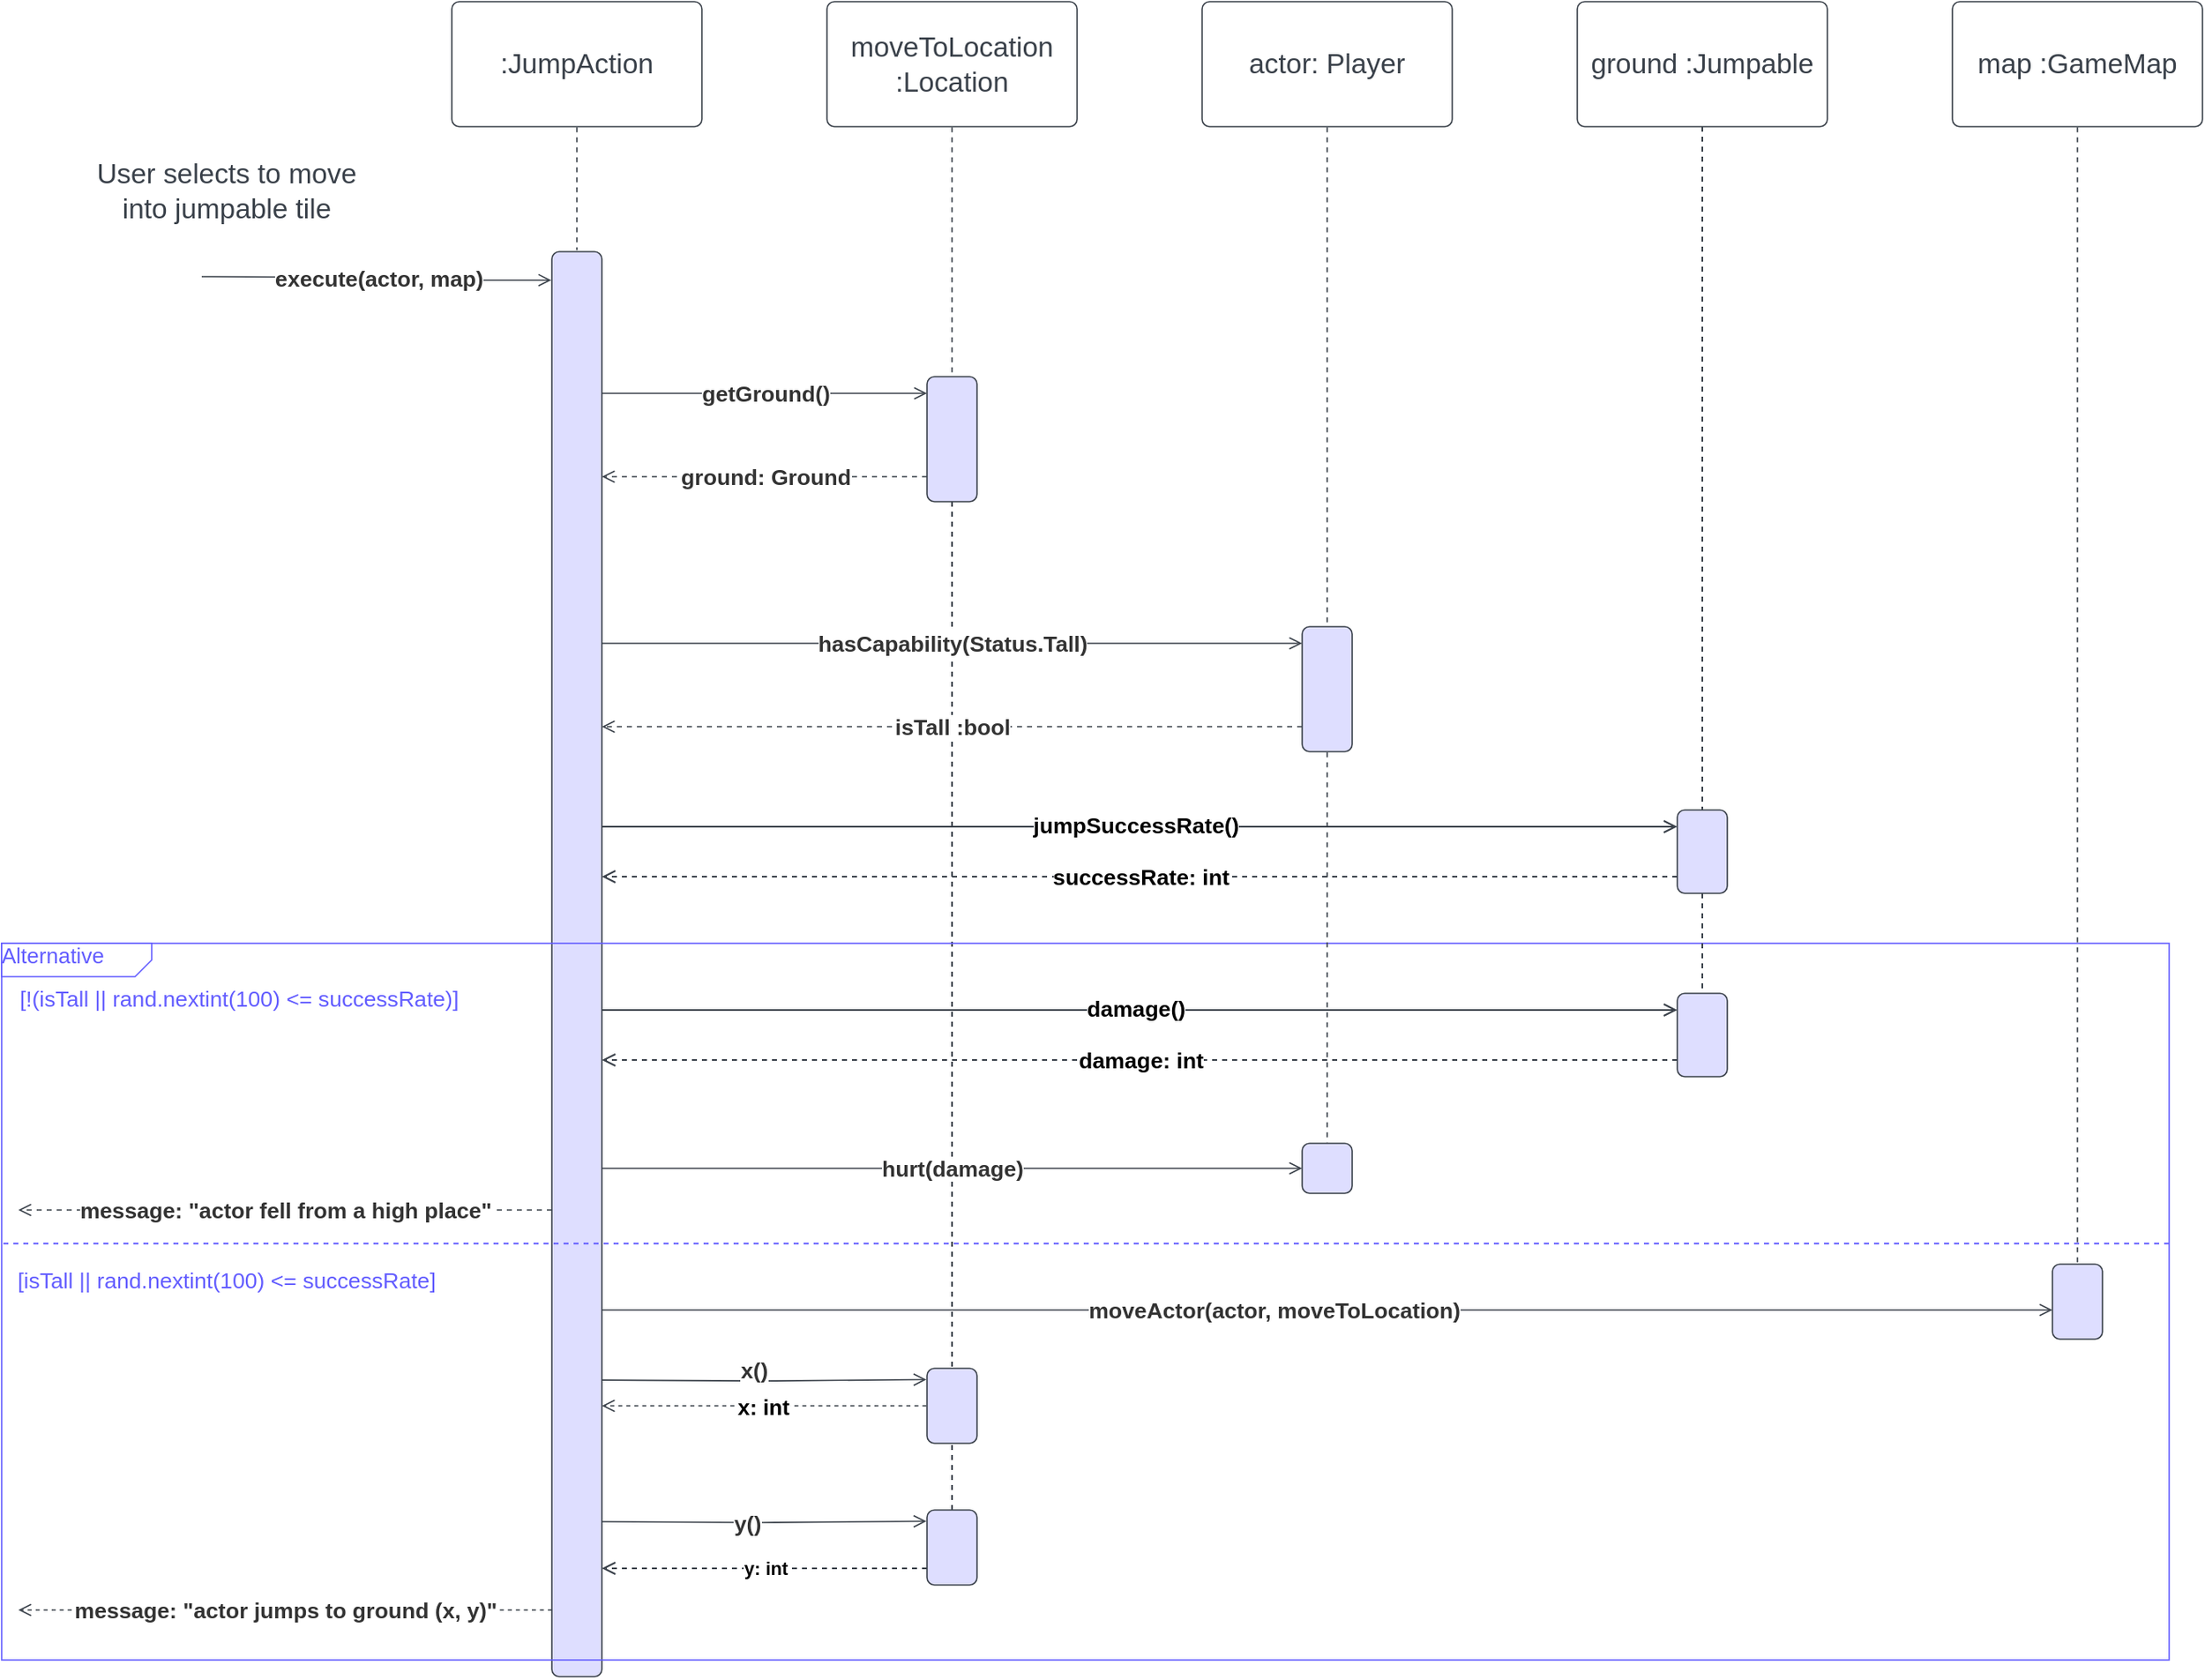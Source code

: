 <mxfile version="17.2.4" type="device" pages="2"><diagram id="eCuwdQZWgBB47jm1Pal0" name="JumpAction.execute()"><mxGraphModel dx="868" dy="545" grid="0" gridSize="10" guides="0" tooltips="1" connect="1" arrows="1" fold="1" page="1" pageScale="1" pageWidth="850" pageHeight="1100" math="0" shadow="0"><root><mxCell id="0"/><mxCell id="1" parent="0"/><UserObject label=":JumpAction" lucidchartObjectId="Svw7qQpjw48V" id="OYLOkh2zyU5c3hfSyLxo-1"><mxCell style="html=1;overflow=block;blockSpacing=1;whiteSpace=wrap;fontSize=16.7;fontColor=#3a414a;spacing=3.8;strokeColor=#3a414a;strokeOpacity=100;rounded=1;absoluteArcSize=1;arcSize=9;strokeWidth=0.8;" parent="1" vertex="1"><mxGeometry x="300" y="75" width="150" height="75" as="geometry"/></mxCell></UserObject><mxCell id="OYLOkh2zyU5c3hfSyLxo-59" style="edgeStyle=orthogonalEdgeStyle;rounded=0;orthogonalLoop=1;jettySize=auto;html=1;endArrow=open;endFill=0;strokeColor=#3A414A;" parent="1" source="OYLOkh2zyU5c3hfSyLxo-2" target="OYLOkh2zyU5c3hfSyLxo-58" edge="1"><mxGeometry relative="1" as="geometry"><mxPoint x="410" y="598" as="sourcePoint"/><mxPoint x="950" y="590" as="targetPoint"/><Array as="points"><mxPoint x="870" y="570"/><mxPoint x="870" y="570"/></Array></mxGeometry></mxCell><mxCell id="OYLOkh2zyU5c3hfSyLxo-60" value="jumpSuccessRate()" style="edgeLabel;html=1;align=center;verticalAlign=middle;resizable=0;points=[];fontSize=13.3;fontStyle=1" parent="OYLOkh2zyU5c3hfSyLxo-59" vertex="1" connectable="0"><mxGeometry x="-0.076" y="1" relative="1" as="geometry"><mxPoint x="22" as="offset"/></mxGeometry></mxCell><UserObject label="" lucidchartObjectId="tww7Gz8WqW2r" id="OYLOkh2zyU5c3hfSyLxo-2"><mxCell style="html=1;overflow=block;blockSpacing=1;whiteSpace=wrap;fontSize=13;spacing=3.8;strokeColor=#3a414a;strokeOpacity=100;fillOpacity=100;rounded=1;absoluteArcSize=1;arcSize=9;fillColor=#dedeff;strokeWidth=0.8;" parent="1" vertex="1"><mxGeometry x="360" y="225" width="30" height="855" as="geometry"/></mxCell></UserObject><UserObject label="" lucidchartObjectId="qxw7w_tj84XR" id="OYLOkh2zyU5c3hfSyLxo-3"><mxCell style="html=1;jettySize=18;whiteSpace=wrap;fontSize=13;strokeColor=#3a414a;strokeOpacity=100;dashed=1;fixDash=1;strokeWidth=0.8;rounded=1;arcSize=12;edgeStyle=orthogonalEdgeStyle;startArrow=none;endArrow=none;exitX=0.5;exitY=1.005;exitPerimeter=0;entryX=0.5;entryY=-0.001;entryPerimeter=0;" parent="1" source="OYLOkh2zyU5c3hfSyLxo-1" target="OYLOkh2zyU5c3hfSyLxo-2" edge="1"><mxGeometry width="100" height="100" relative="1" as="geometry"><Array as="points"/></mxGeometry></mxCell></UserObject><UserObject label="" lucidchartObjectId="MEw707E41Mtd" id="OYLOkh2zyU5c3hfSyLxo-4"><mxCell style="html=1;jettySize=18;whiteSpace=wrap;fontSize=13;strokeColor=#3a414a;strokeOpacity=100;strokeWidth=0.8;rounded=1;arcSize=12;edgeStyle=orthogonalEdgeStyle;startArrow=none;endArrow=open;entryX=-0.012;entryY=0.02;entryPerimeter=0;" parent="1" target="OYLOkh2zyU5c3hfSyLxo-2" edge="1"><mxGeometry width="100" height="100" relative="1" as="geometry"><Array as="points"/><mxPoint x="150" y="240" as="sourcePoint"/></mxGeometry></mxCell></UserObject><mxCell id="OYLOkh2zyU5c3hfSyLxo-5" value="execute(actor, map)" style="text;html=1;resizable=0;labelBackgroundColor=default;align=center;verticalAlign=middle;fontStyle=1;fontColor=#333333;fontSize=13.3;" parent="OYLOkh2zyU5c3hfSyLxo-4" vertex="1"><mxGeometry relative="1" as="geometry"><mxPoint as="offset"/></mxGeometry></mxCell><UserObject label="actor: Player" lucidchartObjectId="sAx7ZAOeQBNO" id="OYLOkh2zyU5c3hfSyLxo-6"><mxCell style="html=1;overflow=block;blockSpacing=1;whiteSpace=wrap;fontSize=16.7;fontColor=#3a414a;spacing=3.8;strokeColor=#3a414a;strokeOpacity=100;rounded=1;absoluteArcSize=1;arcSize=9;strokeWidth=0.8;" parent="1" vertex="1"><mxGeometry x="750" y="75" width="150" height="75" as="geometry"/></mxCell></UserObject><UserObject label="User selects to move into jumpable tile" lucidchartObjectId="kMA7innCjvuW" id="OYLOkh2zyU5c3hfSyLxo-7"><mxCell style="html=1;overflow=block;blockSpacing=1;whiteSpace=wrap;fontSize=16.7;fontColor=#3a414a;spacing=3.8;strokeOpacity=0;fillOpacity=0;rounded=1;absoluteArcSize=1;arcSize=9;fillColor=#ffffff;strokeWidth=0.8;" parent="1" vertex="1"><mxGeometry x="75" y="165" width="180" height="48" as="geometry"/></mxCell></UserObject><UserObject label="" lucidchartObjectId="3kB7PfBuOtq0" id="OYLOkh2zyU5c3hfSyLxo-8"><mxCell style="html=1;jettySize=18;whiteSpace=wrap;fontSize=13;strokeColor=#3a414a;strokeOpacity=100;strokeWidth=0.8;rounded=1;arcSize=12;edgeStyle=orthogonalEdgeStyle;startArrow=none;endArrow=open;" parent="1" target="OYLOkh2zyU5c3hfSyLxo-33" edge="1"><mxGeometry width="100" height="100" relative="1" as="geometry"><Array as="points"><mxPoint x="880" y="860"/><mxPoint x="880" y="860"/></Array><mxPoint x="390" y="860" as="sourcePoint"/></mxGeometry></mxCell></UserObject><mxCell id="OYLOkh2zyU5c3hfSyLxo-9" value="moveActor(actor, moveToLocation)" style="text;html=1;resizable=0;labelBackgroundColor=default;align=center;verticalAlign=middle;fontStyle=1;fontColor=#333333;fontSize=13.3;" parent="OYLOkh2zyU5c3hfSyLxo-8" vertex="1"><mxGeometry x="-0.074" relative="1" as="geometry"><mxPoint as="offset"/></mxGeometry></mxCell><UserObject label="map :GameMap" lucidchartObjectId="7kB7Q4fB985i" id="OYLOkh2zyU5c3hfSyLxo-10"><mxCell style="html=1;overflow=block;blockSpacing=1;whiteSpace=wrap;fontSize=16.7;fontColor=#3a414a;spacing=3.8;strokeColor=#3a414a;strokeOpacity=100;rounded=1;absoluteArcSize=1;arcSize=9;strokeWidth=0.8;" parent="1" vertex="1"><mxGeometry x="1200" y="75" width="150" height="75" as="geometry"/></mxCell></UserObject><UserObject label="moveToLocation :Location" lucidchartObjectId="2SJ7aVNgOCHd" id="OYLOkh2zyU5c3hfSyLxo-11"><mxCell style="html=1;overflow=block;blockSpacing=1;whiteSpace=wrap;fontSize=16.7;fontColor=#3a414a;spacing=3.8;strokeColor=#3a414a;strokeOpacity=100;rounded=1;absoluteArcSize=1;arcSize=9;strokeWidth=0.8;" parent="1" vertex="1"><mxGeometry x="525" y="75" width="150" height="75" as="geometry"/></mxCell></UserObject><mxCell id="OYLOkh2zyU5c3hfSyLxo-49" style="edgeStyle=orthogonalEdgeStyle;rounded=0;orthogonalLoop=1;jettySize=auto;html=1;dashed=1;endArrow=none;endFill=0;strokeColor=#3A414A;" parent="1" source="OYLOkh2zyU5c3hfSyLxo-12" target="OYLOkh2zyU5c3hfSyLxo-37" edge="1"><mxGeometry relative="1" as="geometry"/></mxCell><UserObject label="" lucidchartObjectId="N-J7uTlM8Tz7" id="OYLOkh2zyU5c3hfSyLxo-12"><mxCell style="html=1;overflow=block;blockSpacing=1;whiteSpace=wrap;fontSize=13;spacing=3.8;strokeColor=#3a414a;strokeOpacity=100;fillOpacity=100;rounded=1;absoluteArcSize=1;arcSize=9;fillColor=#dedeff;strokeWidth=0.8;" parent="1" vertex="1"><mxGeometry x="585" y="300" width="30" height="75" as="geometry"/></mxCell></UserObject><UserObject label="" lucidchartObjectId="9-J7VK6HbHyg" id="OYLOkh2zyU5c3hfSyLxo-13"><mxCell style="html=1;jettySize=18;whiteSpace=wrap;fontSize=13;strokeColor=#3a414a;strokeOpacity=100;strokeWidth=0.8;rounded=1;arcSize=12;edgeStyle=orthogonalEdgeStyle;startArrow=none;endArrow=open;" parent="1" source="OYLOkh2zyU5c3hfSyLxo-2" target="OYLOkh2zyU5c3hfSyLxo-12" edge="1"><mxGeometry width="100" height="100" relative="1" as="geometry"><Array as="points"><mxPoint x="490" y="310"/><mxPoint x="490" y="310"/></Array><mxPoint x="375" y="320" as="sourcePoint"/></mxGeometry></mxCell></UserObject><mxCell id="OYLOkh2zyU5c3hfSyLxo-14" value="getGround()" style="text;html=1;resizable=0;labelBackgroundColor=default;align=center;verticalAlign=middle;fontStyle=1;fontColor=#333333;fontSize=13.3;" parent="OYLOkh2zyU5c3hfSyLxo-13" vertex="1"><mxGeometry relative="1" as="geometry"><mxPoint as="offset"/></mxGeometry></mxCell><UserObject label="" lucidchartObjectId="Q.J75j_5nky4" id="OYLOkh2zyU5c3hfSyLxo-15"><mxCell style="html=1;jettySize=18;whiteSpace=wrap;fontSize=13;strokeColor=#3a414a;strokeOpacity=100;dashed=1;fixDash=1;strokeWidth=0.8;rounded=1;arcSize=12;edgeStyle=orthogonalEdgeStyle;startArrow=none;endArrow=open;" parent="1" source="OYLOkh2zyU5c3hfSyLxo-12" target="OYLOkh2zyU5c3hfSyLxo-2" edge="1"><mxGeometry width="100" height="100" relative="1" as="geometry"><Array as="points"><mxPoint x="430" y="360"/><mxPoint x="430" y="360"/></Array></mxGeometry></mxCell></UserObject><mxCell id="OYLOkh2zyU5c3hfSyLxo-16" value="ground: Ground" style="text;html=1;resizable=0;labelBackgroundColor=default;align=center;verticalAlign=middle;fontStyle=1;fontColor=#333333;fontSize=13.3;" parent="OYLOkh2zyU5c3hfSyLxo-15" vertex="1"><mxGeometry relative="1" as="geometry"><mxPoint as="offset"/></mxGeometry></mxCell><UserObject label="" lucidchartObjectId="v~J7exNMI2mN" id="OYLOkh2zyU5c3hfSyLxo-17"><mxCell style="html=1;jettySize=18;whiteSpace=wrap;fontSize=13;strokeColor=#3a414a;strokeOpacity=100;dashed=1;fixDash=1;strokeWidth=0.8;rounded=1;arcSize=12;edgeStyle=orthogonalEdgeStyle;startArrow=none;endArrow=none;exitX=0.5;exitY=1.005;exitPerimeter=0;entryX=0.5;entryY=-0.005;entryPerimeter=0;" parent="1" source="OYLOkh2zyU5c3hfSyLxo-11" target="OYLOkh2zyU5c3hfSyLxo-12" edge="1"><mxGeometry width="100" height="100" relative="1" as="geometry"><Array as="points"/></mxGeometry></mxCell></UserObject><mxCell id="OYLOkh2zyU5c3hfSyLxo-57" style="edgeStyle=orthogonalEdgeStyle;rounded=0;orthogonalLoop=1;jettySize=auto;html=1;dashed=1;endArrow=none;endFill=0;strokeColor=#3A414A;" parent="1" source="OYLOkh2zyU5c3hfSyLxo-18" target="OYLOkh2zyU5c3hfSyLxo-58" edge="1"><mxGeometry relative="1" as="geometry"><mxPoint x="1050" y="520" as="targetPoint"/></mxGeometry></mxCell><UserObject label="ground :Jumpable" lucidchartObjectId="8aK781-DjpZf" id="OYLOkh2zyU5c3hfSyLxo-18"><mxCell style="html=1;overflow=block;blockSpacing=1;whiteSpace=wrap;fontSize=16.7;fontColor=#3a414a;spacing=3.8;strokeColor=#3a414a;strokeOpacity=100;rounded=1;absoluteArcSize=1;arcSize=9;strokeWidth=0.8;" parent="1" vertex="1"><mxGeometry x="975" y="75" width="150" height="75" as="geometry"/></mxCell></UserObject><UserObject label="" lucidchartObjectId="mbK76THo4c5L" id="OYLOkh2zyU5c3hfSyLxo-19"><mxCell style="html=1;overflow=block;blockSpacing=1;whiteSpace=wrap;fontSize=13;spacing=3.8;strokeColor=#3a414a;strokeOpacity=100;fillOpacity=100;rounded=1;absoluteArcSize=1;arcSize=9;fillColor=#dedeff;strokeWidth=0.8;" parent="1" vertex="1"><mxGeometry x="810" y="450" width="30" height="75" as="geometry"/></mxCell></UserObject><UserObject label="" lucidchartObjectId="2gK7JzHrzOsB" id="OYLOkh2zyU5c3hfSyLxo-20"><mxCell style="html=1;jettySize=18;whiteSpace=wrap;fontSize=13;strokeColor=#3a414a;strokeOpacity=100;strokeWidth=0.8;rounded=1;arcSize=12;edgeStyle=orthogonalEdgeStyle;startArrow=none;endArrow=open;" parent="1" source="OYLOkh2zyU5c3hfSyLxo-2" target="OYLOkh2zyU5c3hfSyLxo-19" edge="1"><mxGeometry width="100" height="100" relative="1" as="geometry"><Array as="points"><mxPoint x="490" y="460"/><mxPoint x="490" y="460"/></Array></mxGeometry></mxCell></UserObject><mxCell id="OYLOkh2zyU5c3hfSyLxo-21" value="hasCapability(Status.Tall)" style="text;html=1;resizable=0;labelBackgroundColor=default;align=center;verticalAlign=middle;fontStyle=1;fontColor=#333333;fontSize=13.3;" parent="OYLOkh2zyU5c3hfSyLxo-20" vertex="1"><mxGeometry relative="1" as="geometry"><mxPoint as="offset"/></mxGeometry></mxCell><mxCell id="OYLOkh2zyU5c3hfSyLxo-22" value="&lt;font color=&quot;#635dff&quot;&gt;Alternative&lt;/font&gt;" style="html=1;blockSpacing=1;whiteSpace=wrap;shape=mxgraph.sysml.package2;xSize=90;overflow=fill;fontSize=13;spacing=0;strokeColor=#635dff;strokeOpacity=100;rounded=1;absoluteArcSize=1;arcSize=9;strokeWidth=0.8;container=1;pointerEvents=0;collapsible=0;recursiveResize=0;align=left;" parent="1" vertex="1"><mxGeometry x="30" y="640" width="1300" height="430" as="geometry"/></mxCell><UserObject label="[!(isTall || rand.nextint(100) &amp;lt;= successRate)]" lucidchartObjectId="kMK7q1nBMfJf" id="OYLOkh2zyU5c3hfSyLxo-23"><mxCell style="html=1;overflow=block;blockSpacing=1;whiteSpace=wrap;fontSize=13.3;fontColor=#635DFF;spacing=3.8;strokeOpacity=0;fillOpacity=0;rounded=1;absoluteArcSize=1;arcSize=9;fillColor=#ffffff;strokeWidth=0.8;" parent="OYLOkh2zyU5c3hfSyLxo-22" vertex="1"><mxGeometry y="21" width="285" height="24" as="geometry"/></mxCell></UserObject><UserObject label="" lucidchartObjectId="kMK7yO0s.JOC" id="OYLOkh2zyU5c3hfSyLxo-24"><mxCell style="html=1;jettySize=18;whiteSpace=wrap;fontSize=13;strokeColor=#3a414a;strokeOpacity=100;dashed=1;fixDash=1;strokeWidth=0.8;rounded=1;arcSize=12;edgeStyle=orthogonalEdgeStyle;startArrow=none;endArrow=open;" parent="OYLOkh2zyU5c3hfSyLxo-22" source="OYLOkh2zyU5c3hfSyLxo-2" edge="1"><mxGeometry width="100" height="100" relative="1" as="geometry"><Array as="points"><mxPoint x="10" y="160"/></Array><mxPoint x="330" y="110" as="sourcePoint"/><mxPoint x="10" y="160" as="targetPoint"/></mxGeometry></mxCell></UserObject><mxCell id="OYLOkh2zyU5c3hfSyLxo-25" value="message: &quot;actor fell from a high place&quot;" style="text;html=1;resizable=0;labelBackgroundColor=default;align=center;verticalAlign=middle;fontStyle=1;fontColor=#333333;fontSize=13.3;" parent="OYLOkh2zyU5c3hfSyLxo-24" vertex="1"><mxGeometry relative="1" as="geometry"><mxPoint as="offset"/></mxGeometry></mxCell><UserObject label="[isTall || rand.nextint(100) &amp;lt;= successRate]" lucidchartObjectId="kMK7q1nBMfJf" id="OYLOkh2zyU5c3hfSyLxo-56"><mxCell style="html=1;overflow=block;blockSpacing=1;whiteSpace=wrap;fontSize=13.3;fontColor=#635DFF;spacing=3.8;strokeOpacity=0;fillOpacity=0;rounded=1;absoluteArcSize=1;arcSize=9;fillColor=#ffffff;strokeWidth=0.8;" parent="OYLOkh2zyU5c3hfSyLxo-22" vertex="1"><mxGeometry y="190" width="270" height="24" as="geometry"/></mxCell></UserObject><UserObject label="" lucidchartObjectId="t5K7MSoaKPUH" id="OYLOkh2zyU5c3hfSyLxo-29"><mxCell style="html=1;overflow=block;blockSpacing=1;whiteSpace=wrap;fontSize=13;spacing=3.8;strokeColor=#3a414a;strokeOpacity=100;fillOpacity=100;rounded=1;absoluteArcSize=1;arcSize=9;fillColor=#dedeff;strokeWidth=0.8;" parent="OYLOkh2zyU5c3hfSyLxo-22" vertex="1"><mxGeometry x="780" y="120" width="30" height="30" as="geometry"/></mxCell></UserObject><mxCell id="OYLOkh2zyU5c3hfSyLxo-65" style="edgeStyle=orthogonalEdgeStyle;rounded=0;orthogonalLoop=1;jettySize=auto;html=1;endArrow=open;endFill=0;strokeColor=#3A414A;" parent="OYLOkh2zyU5c3hfSyLxo-22" target="OYLOkh2zyU5c3hfSyLxo-68" edge="1"><mxGeometry relative="1" as="geometry"><mxPoint x="360" y="40" as="sourcePoint"/><mxPoint x="920" y="60" as="targetPoint"/><Array as="points"><mxPoint x="840" y="40"/><mxPoint x="840" y="40"/></Array></mxGeometry></mxCell><mxCell id="OYLOkh2zyU5c3hfSyLxo-66" value="damage()" style="edgeLabel;html=1;align=center;verticalAlign=middle;resizable=0;points=[];fontSize=13.3;fontStyle=1" parent="OYLOkh2zyU5c3hfSyLxo-65" vertex="1" connectable="0"><mxGeometry x="-0.076" y="1" relative="1" as="geometry"><mxPoint x="22" as="offset"/></mxGeometry></mxCell><mxCell id="OYLOkh2zyU5c3hfSyLxo-67" value="&lt;b&gt;&lt;font style=&quot;font-size: 13.33px&quot;&gt;damage: int&lt;/font&gt;&lt;/b&gt;" style="edgeStyle=orthogonalEdgeStyle;rounded=0;orthogonalLoop=1;jettySize=auto;html=1;fontSize=13.3;endArrow=open;endFill=0;strokeColor=#3A414A;dashed=1;" parent="OYLOkh2zyU5c3hfSyLxo-22" source="OYLOkh2zyU5c3hfSyLxo-68" edge="1"><mxGeometry relative="1" as="geometry"><mxPoint x="360" y="70" as="targetPoint"/><Array as="points"><mxPoint x="530" y="70"/><mxPoint x="530" y="70"/></Array></mxGeometry></mxCell><UserObject label="" lucidchartObjectId="mbK76THo4c5L" id="OYLOkh2zyU5c3hfSyLxo-68"><mxCell style="html=1;overflow=block;blockSpacing=1;whiteSpace=wrap;fontSize=13;spacing=3.8;strokeColor=#3a414a;strokeOpacity=100;fillOpacity=100;rounded=1;absoluteArcSize=1;arcSize=9;fillColor=#dedeff;strokeWidth=0.8;" parent="OYLOkh2zyU5c3hfSyLxo-22" vertex="1"><mxGeometry x="1005" y="30" width="30" height="50" as="geometry"/></mxCell></UserObject><UserObject label="" lucidchartObjectId="kYK7fHfaY4vX" id="OYLOkh2zyU5c3hfSyLxo-26"><mxCell style="html=1;jettySize=18;whiteSpace=wrap;fontSize=13;strokeColor=#3a414a;strokeOpacity=100;dashed=1;fixDash=1;strokeWidth=0.8;rounded=1;arcSize=12;edgeStyle=orthogonalEdgeStyle;startArrow=none;endArrow=open;" parent="1" source="OYLOkh2zyU5c3hfSyLxo-19" target="OYLOkh2zyU5c3hfSyLxo-2" edge="1"><mxGeometry width="100" height="100" relative="1" as="geometry"><Array as="points"><mxPoint x="500" y="510"/><mxPoint x="500" y="510"/></Array><mxPoint x="790" y="519" as="sourcePoint"/></mxGeometry></mxCell></UserObject><mxCell id="OYLOkh2zyU5c3hfSyLxo-27" value="isTall :bool" style="text;html=1;resizable=0;labelBackgroundColor=default;align=center;verticalAlign=middle;fontStyle=1;fontColor=#333333;fontSize=13.3;" parent="OYLOkh2zyU5c3hfSyLxo-26" vertex="1"><mxGeometry relative="1" as="geometry"><mxPoint as="offset"/></mxGeometry></mxCell><UserObject label="" lucidchartObjectId="N0K7Qci609-H" id="OYLOkh2zyU5c3hfSyLxo-28"><mxCell style="html=1;jettySize=18;whiteSpace=wrap;fontSize=13;strokeColor=#3a414a;strokeOpacity=100;dashed=1;fixDash=1;strokeWidth=0.8;rounded=1;arcSize=12;edgeStyle=orthogonalEdgeStyle;startArrow=none;endArrow=none;exitX=0.5;exitY=1.005;exitPerimeter=0;entryX=0.5;entryY=-0.005;entryPerimeter=0;" parent="1" source="OYLOkh2zyU5c3hfSyLxo-6" target="OYLOkh2zyU5c3hfSyLxo-19" edge="1"><mxGeometry width="100" height="100" relative="1" as="geometry"><Array as="points"/></mxGeometry></mxCell></UserObject><UserObject label="" lucidchartObjectId="F5K7cWxRts-W" id="OYLOkh2zyU5c3hfSyLxo-30"><mxCell style="html=1;jettySize=18;whiteSpace=wrap;fontSize=13;strokeColor=#3a414a;strokeOpacity=100;strokeWidth=0.8;rounded=1;arcSize=12;edgeStyle=orthogonalEdgeStyle;startArrow=none;endArrow=open;" parent="1" source="OYLOkh2zyU5c3hfSyLxo-2" target="OYLOkh2zyU5c3hfSyLxo-29" edge="1"><mxGeometry width="100" height="100" relative="1" as="geometry"><Array as="points"><mxPoint x="600" y="775"/><mxPoint x="600" y="775"/></Array><mxPoint x="390" y="715" as="sourcePoint"/></mxGeometry></mxCell></UserObject><mxCell id="OYLOkh2zyU5c3hfSyLxo-31" value="hurt(damage)" style="text;html=1;resizable=0;labelBackgroundColor=default;align=center;verticalAlign=middle;fontStyle=1;fontColor=#333333;fontSize=13.3;" parent="OYLOkh2zyU5c3hfSyLxo-30" vertex="1"><mxGeometry relative="1" as="geometry"><mxPoint as="offset"/></mxGeometry></mxCell><UserObject label="" lucidchartObjectId="PdL7UGYvEF-M" id="OYLOkh2zyU5c3hfSyLxo-32"><mxCell style="html=1;jettySize=18;whiteSpace=wrap;fontSize=13;strokeColor=#3a414a;strokeOpacity=100;dashed=1;fixDash=1;strokeWidth=0.8;rounded=1;arcSize=12;edgeStyle=orthogonalEdgeStyle;startArrow=none;endArrow=none;exitX=0.5;exitY=1.005;exitPerimeter=0;entryX=0.5;entryY=-0.012;entryPerimeter=0;" parent="1" source="OYLOkh2zyU5c3hfSyLxo-19" target="OYLOkh2zyU5c3hfSyLxo-29" edge="1"><mxGeometry width="100" height="100" relative="1" as="geometry"><Array as="points"/></mxGeometry></mxCell></UserObject><UserObject label="" lucidchartObjectId="5dL7VNfCxY7D" id="OYLOkh2zyU5c3hfSyLxo-33"><mxCell style="html=1;overflow=block;blockSpacing=1;whiteSpace=wrap;fontSize=13;spacing=3.8;strokeColor=#3a414a;strokeOpacity=100;fillOpacity=100;rounded=1;absoluteArcSize=1;arcSize=9;fillColor=#dedeff;strokeWidth=0.8;" parent="1" vertex="1"><mxGeometry x="1260" y="832.5" width="30" height="45" as="geometry"/></mxCell></UserObject><UserObject label="" lucidchartObjectId="~dL747Tiu413" id="OYLOkh2zyU5c3hfSyLxo-34"><mxCell style="html=1;jettySize=18;whiteSpace=wrap;fontSize=13;strokeColor=#3a414a;strokeOpacity=100;dashed=1;fixDash=1;strokeWidth=0.8;rounded=1;arcSize=12;edgeStyle=orthogonalEdgeStyle;startArrow=none;endArrow=none;exitX=0.5;exitY=1.005;exitPerimeter=0;entryX=0.5;entryY=-0.008;entryPerimeter=0;" parent="1" source="OYLOkh2zyU5c3hfSyLxo-10" target="OYLOkh2zyU5c3hfSyLxo-33" edge="1"><mxGeometry width="100" height="100" relative="1" as="geometry"><Array as="points"/></mxGeometry></mxCell></UserObject><UserObject label="" lucidchartObjectId="YlL74.AOj8z." id="OYLOkh2zyU5c3hfSyLxo-35"><mxCell style="html=1;jettySize=18;whiteSpace=wrap;fontSize=13;strokeColor=#3a414a;strokeOpacity=100;strokeWidth=0.8;rounded=1;arcSize=12;edgeStyle=orthogonalEdgeStyle;startArrow=none;endArrow=open;dashed=1;" parent="1" edge="1"><mxGeometry width="100" height="100" relative="1" as="geometry"><Array as="points"><mxPoint x="260" y="1040"/><mxPoint x="260" y="1040"/></Array><mxPoint x="40" y="1040" as="targetPoint"/><mxPoint x="360" y="1040" as="sourcePoint"/></mxGeometry></mxCell></UserObject><mxCell id="OYLOkh2zyU5c3hfSyLxo-36" value="message: &quot;actor jumps to ground (x, y)&quot;" style="text;html=1;resizable=0;labelBackgroundColor=default;align=center;verticalAlign=middle;fontStyle=1;fontColor=#333333;fontSize=13.3;" parent="OYLOkh2zyU5c3hfSyLxo-35" vertex="1"><mxGeometry x="0.334" relative="1" as="geometry"><mxPoint x="53" as="offset"/></mxGeometry></mxCell><UserObject label="" lucidchartObjectId="AoL7WaC5kC4R" id="OYLOkh2zyU5c3hfSyLxo-37"><mxCell style="html=1;overflow=block;blockSpacing=1;whiteSpace=wrap;fontSize=13;spacing=3.8;strokeColor=#3a414a;strokeOpacity=100;fillOpacity=100;rounded=1;absoluteArcSize=1;arcSize=9;fillColor=#dedeff;strokeWidth=0.8;" parent="1" vertex="1"><mxGeometry x="585" y="895" width="30" height="45" as="geometry"/></mxCell></UserObject><UserObject label="" lucidchartObjectId="QoL78~Avq-1Y" id="OYLOkh2zyU5c3hfSyLxo-38"><mxCell style="html=1;jettySize=18;whiteSpace=wrap;fontSize=13;strokeColor=#3A414A;strokeOpacity=100;strokeWidth=0.8;rounded=1;arcSize=12;edgeStyle=orthogonalEdgeStyle;startArrow=none;endArrow=open;endFill=0;exitX=1.013;exitY=0.928;exitPerimeter=0;entryX=-0.012;entryY=0.15;entryPerimeter=0;" parent="1" target="OYLOkh2zyU5c3hfSyLxo-37" edge="1"><mxGeometry width="100" height="100" relative="1" as="geometry"><Array as="points"/><mxPoint x="390.0" y="902.08" as="sourcePoint"/></mxGeometry></mxCell></UserObject><mxCell id="OYLOkh2zyU5c3hfSyLxo-39" value="x()" style="text;html=1;resizable=0;labelBackgroundColor=default;align=center;verticalAlign=middle;fontStyle=1;fontColor=#333333;fontSize=13.3;" parent="OYLOkh2zyU5c3hfSyLxo-38" vertex="1"><mxGeometry x="-0.114" relative="1" as="geometry"><mxPoint x="4" y="-7" as="offset"/></mxGeometry></mxCell><UserObject label="x: int" lucidchartObjectId="6oL7ldqmmjbZ" id="OYLOkh2zyU5c3hfSyLxo-40"><mxCell style="html=1;jettySize=18;whiteSpace=wrap;fontSize=13;strokeColor=#3a414a;strokeOpacity=100;strokeWidth=0.8;rounded=1;arcSize=12;edgeStyle=orthogonalEdgeStyle;startArrow=none;endArrow=open;endFill=0;exitX=-0.012;exitY=0.5;exitPerimeter=0;entryX=1.013;entryY=0.949;entryPerimeter=0;dashed=1;fontStyle=1" parent="1" source="OYLOkh2zyU5c3hfSyLxo-37" edge="1"><mxGeometry width="100" height="100" relative="1" as="geometry"><Array as="points"><mxPoint x="490" y="918"/><mxPoint x="490" y="918"/></Array><mxPoint x="390.0" y="917.515" as="targetPoint"/></mxGeometry></mxCell></UserObject><mxCell id="OYLOkh2zyU5c3hfSyLxo-46" value="y: int" style="edgeStyle=orthogonalEdgeStyle;rounded=0;orthogonalLoop=1;jettySize=auto;html=1;dashed=1;endArrow=open;endFill=0;strokeColor=#3A414A;fontStyle=1" parent="1" source="OYLOkh2zyU5c3hfSyLxo-41" edge="1"><mxGeometry relative="1" as="geometry"><mxPoint x="390" y="1015" as="targetPoint"/><Array as="points"><mxPoint x="490" y="1015"/><mxPoint x="490" y="1015"/></Array></mxGeometry></mxCell><mxCell id="OYLOkh2zyU5c3hfSyLxo-52" style="edgeStyle=orthogonalEdgeStyle;rounded=0;orthogonalLoop=1;jettySize=auto;html=1;dashed=1;endArrow=none;endFill=0;strokeColor=#3A414A;" parent="1" source="OYLOkh2zyU5c3hfSyLxo-41" target="OYLOkh2zyU5c3hfSyLxo-37" edge="1"><mxGeometry relative="1" as="geometry"/></mxCell><UserObject label="" lucidchartObjectId="_oL7Dq7EvGQc" id="OYLOkh2zyU5c3hfSyLxo-41"><mxCell style="html=1;overflow=block;blockSpacing=1;whiteSpace=wrap;fontSize=13;spacing=3.8;strokeColor=#3a414a;strokeOpacity=100;fillOpacity=100;rounded=1;absoluteArcSize=1;arcSize=9;fillColor=#dedeff;strokeWidth=0.8;" parent="1" vertex="1"><mxGeometry x="585" y="980" width="30" height="45" as="geometry"/></mxCell></UserObject><UserObject label="" lucidchartObjectId="_oL7CmogcWcI" id="OYLOkh2zyU5c3hfSyLxo-42"><mxCell style="html=1;jettySize=18;whiteSpace=wrap;fontSize=13;strokeColor=#3a414a;strokeOpacity=100;strokeWidth=0.8;rounded=1;arcSize=12;edgeStyle=orthogonalEdgeStyle;startArrow=none;endArrow=open;endFill=0;entryX=-0.012;entryY=0.15;entryPerimeter=0;" parent="1" target="OYLOkh2zyU5c3hfSyLxo-41" edge="1"><mxGeometry width="100" height="100" relative="1" as="geometry"><Array as="points"/><mxPoint x="390" y="987" as="sourcePoint"/></mxGeometry></mxCell></UserObject><mxCell id="OYLOkh2zyU5c3hfSyLxo-43" value="y()" style="text;html=1;resizable=0;labelBackgroundColor=default;align=center;verticalAlign=middle;fontStyle=1;fontColor=#333333;fontSize=13.3;" parent="OYLOkh2zyU5c3hfSyLxo-42" vertex="1"><mxGeometry x="-0.114" relative="1" as="geometry"/></mxCell><mxCell id="OYLOkh2zyU5c3hfSyLxo-55" value="" style="endArrow=none;dashed=1;html=1;rounded=0;entryX=0;entryY=0.419;entryDx=0;entryDy=0;entryPerimeter=0;exitX=1;exitY=0.419;exitDx=0;exitDy=0;exitPerimeter=0;strokeColor=#635DFF;" parent="1" source="OYLOkh2zyU5c3hfSyLxo-22" target="OYLOkh2zyU5c3hfSyLxo-22" edge="1"><mxGeometry width="50" height="50" relative="1" as="geometry"><mxPoint x="30" y="870" as="sourcePoint"/><mxPoint x="80" y="820" as="targetPoint"/></mxGeometry></mxCell><mxCell id="OYLOkh2zyU5c3hfSyLxo-63" value="&lt;b&gt;&lt;font style=&quot;font-size: 13.33px&quot;&gt;successRate: int&lt;/font&gt;&lt;/b&gt;" style="edgeStyle=orthogonalEdgeStyle;rounded=0;orthogonalLoop=1;jettySize=auto;html=1;fontSize=13.3;endArrow=open;endFill=0;strokeColor=#3A414A;dashed=1;" parent="1" source="OYLOkh2zyU5c3hfSyLxo-58" target="OYLOkh2zyU5c3hfSyLxo-2" edge="1"><mxGeometry relative="1" as="geometry"><Array as="points"><mxPoint x="560" y="600"/><mxPoint x="560" y="600"/></Array></mxGeometry></mxCell><mxCell id="OYLOkh2zyU5c3hfSyLxo-69" style="edgeStyle=orthogonalEdgeStyle;rounded=0;orthogonalLoop=1;jettySize=auto;html=1;dashed=1;fontSize=13.33;endArrow=none;endFill=0;strokeColor=#3A414A;" parent="1" source="OYLOkh2zyU5c3hfSyLxo-58" target="OYLOkh2zyU5c3hfSyLxo-68" edge="1"><mxGeometry relative="1" as="geometry"/></mxCell><UserObject label="" lucidchartObjectId="mbK76THo4c5L" id="OYLOkh2zyU5c3hfSyLxo-58"><mxCell style="html=1;overflow=block;blockSpacing=1;whiteSpace=wrap;fontSize=13;spacing=3.8;strokeColor=#3a414a;strokeOpacity=100;fillOpacity=100;rounded=1;absoluteArcSize=1;arcSize=9;fillColor=#dedeff;strokeWidth=0.8;" parent="1" vertex="1"><mxGeometry x="1035" y="560" width="30" height="50" as="geometry"/></mxCell></UserObject></root></mxGraphModel></diagram><diagram id="RL3FJOIWcASWGi3YD7R5" name="Mature.tick()"><mxGraphModel dx="1736" dy="1090" grid="0" gridSize="10" guides="1" tooltips="1" connect="1" arrows="1" fold="1" page="1" pageScale="1" pageWidth="850" pageHeight="1100" math="0" shadow="0"><root><mxCell id="0"/><mxCell id="1" parent="0"/><mxCell id="JHbBxRRb0H2sQzWYHCSj-56" value="" style="group" parent="1" vertex="1" connectable="0"><mxGeometry x="26" y="2405" width="1197.78" height="241" as="geometry"/></mxCell><mxCell id="JHbBxRRb0H2sQzWYHCSj-57" value="&lt;font color=&quot;#635dff&quot;&gt;opt&lt;/font&gt;" style="shape=umlFrame;whiteSpace=wrap;html=1;fontSize=13.33;strokeColor=#635DFF;width=52;height=23;" parent="JHbBxRRb0H2sQzWYHCSj-56" vertex="1"><mxGeometry width="1128" height="241" as="geometry"/></mxCell><mxCell id="JHbBxRRb0H2sQzWYHCSj-58" value="&lt;font color=&quot;#635dff&quot;&gt;[ rand.nextint(100) &amp;lt;= WITHER_RATE ]&lt;/font&gt;" style="text;html=1;strokeColor=none;fillColor=none;align=left;verticalAlign=middle;whiteSpace=wrap;rounded=0;fontSize=13.33;" parent="JHbBxRRb0H2sQzWYHCSj-56" vertex="1"><mxGeometry x="11.76" y="27" width="407.531" height="28" as="geometry"/></mxCell><UserObject label="" lucidchartObjectId="mbK76THo4c5L" id="JHbBxRRb0H2sQzWYHCSj-60"><mxCell style="html=1;overflow=block;blockSpacing=1;whiteSpace=wrap;fontSize=13;spacing=3.8;strokeColor=#3a414a;strokeOpacity=100;fillOpacity=100;rounded=1;absoluteArcSize=1;arcSize=9;fillColor=#dedeff;strokeWidth=0.8;" parent="JHbBxRRb0H2sQzWYHCSj-56" vertex="1"><mxGeometry x="558.78" y="150" width="30" height="68" as="geometry"/></mxCell></UserObject><UserObject label="dirt :Dirt" lucidchartObjectId="8aK781-DjpZf" id="JHbBxRRb0H2sQzWYHCSj-61"><mxCell style="html=1;overflow=block;blockSpacing=1;whiteSpace=wrap;fontSize=16.7;fontColor=#3a414a;spacing=3.8;strokeColor=#3a414a;strokeOpacity=100;rounded=1;absoluteArcSize=1;arcSize=9;strokeWidth=0.8;" parent="JHbBxRRb0H2sQzWYHCSj-56" vertex="1"><mxGeometry x="952" y="22" width="150" height="75" as="geometry"/></mxCell></UserObject><mxCell id="P0Ew0a6ZwCBtasC1eVtT-2" value="" style="group" parent="1" vertex="1" connectable="0"><mxGeometry x="28" y="1001" width="1600" height="1332" as="geometry"/></mxCell><mxCell id="nholbY5XzCmhkAW5xmMB-14" value="&lt;font color=&quot;#635dff&quot;&gt;opt&lt;/font&gt;" style="shape=umlFrame;whiteSpace=wrap;html=1;fontSize=13.33;strokeColor=#635DFF;width=52;height=23;" parent="P0Ew0a6ZwCBtasC1eVtT-2" vertex="1"><mxGeometry width="1600" height="1332" as="geometry"/></mxCell><mxCell id="JHbBxRRb0H2sQzWYHCSj-49" value="" style="group" parent="P0Ew0a6ZwCBtasC1eVtT-2" vertex="1" connectable="0"><mxGeometry x="22" y="842" width="1362" height="370" as="geometry"/></mxCell><mxCell id="JHbBxRRb0H2sQzWYHCSj-47" value="&lt;font color=&quot;#635dff&quot;&gt;opt&lt;/font&gt;" style="shape=umlFrame;whiteSpace=wrap;html=1;fontSize=13.33;fontColor=#3A414A;strokeColor=#635DFF;" parent="JHbBxRRb0H2sQzWYHCSj-49" vertex="1"><mxGeometry width="1362" height="370" as="geometry"/></mxCell><mxCell id="JHbBxRRb0H2sQzWYHCSj-48" value="&lt;font color=&quot;#635dff&quot;&gt;[ avaliableGrowLocations != 0 ]&lt;/font&gt;" style="text;html=1;strokeColor=none;fillColor=none;align=left;verticalAlign=middle;whiteSpace=wrap;rounded=0;fontSize=13.33;" parent="JHbBxRRb0H2sQzWYHCSj-49" vertex="1"><mxGeometry x="11" y="38" width="199" height="28" as="geometry"/></mxCell><mxCell id="P0Ew0a6ZwCBtasC1eVtT-21" value="&lt;font color=&quot;#635dff&quot;&gt;loop&lt;/font&gt;" style="shape=umlFrame;whiteSpace=wrap;html=1;fontSize=13.33;fontColor=#3A414A;strokeColor=#635DFF;" parent="P0Ew0a6ZwCBtasC1eVtT-2" vertex="1"><mxGeometry x="19" y="326" width="1389" height="358" as="geometry"/></mxCell><mxCell id="nholbY5XzCmhkAW5xmMB-15" value="&lt;font color=&quot;#635dff&quot;&gt;[ growthCounter == 0 ]&lt;/font&gt;" style="text;html=1;strokeColor=none;fillColor=none;align=left;verticalAlign=middle;whiteSpace=wrap;rounded=0;fontSize=13.33;" parent="P0Ew0a6ZwCBtasC1eVtT-2" vertex="1"><mxGeometry x="11.76" y="27" width="141.24" height="28" as="geometry"/></mxCell><mxCell id="JHbBxRRb0H2sQzWYHCSj-8" style="edgeStyle=orthogonalEdgeStyle;rounded=0;orthogonalLoop=1;jettySize=auto;html=1;fontSize=13.33;fontColor=#3A414A;endArrow=none;endFill=0;dashed=1;" parent="P0Ew0a6ZwCBtasC1eVtT-2" source="nholbY5XzCmhkAW5xmMB-16" target="JHbBxRRb0H2sQzWYHCSj-7" edge="1"><mxGeometry relative="1" as="geometry"/></mxCell><UserObject label="growLocations :ArrayList&amp;lt;Location&amp;gt;" lucidchartObjectId="8aK781-DjpZf" id="nholbY5XzCmhkAW5xmMB-16"><mxCell style="html=1;overflow=block;blockSpacing=1;whiteSpace=wrap;fontSize=16.7;fontColor=#3a414a;spacing=3.8;strokeColor=#3a414a;strokeOpacity=100;rounded=1;absoluteArcSize=1;arcSize=9;strokeWidth=0.8;" parent="P0Ew0a6ZwCBtasC1eVtT-2" vertex="1"><mxGeometry x="1172" y="219" width="156" height="75" as="geometry"/></mxCell></UserObject><UserObject label="" lucidchartObjectId="mbK76THo4c5L" id="P0Ew0a6ZwCBtasC1eVtT-9"><mxCell style="html=1;overflow=block;blockSpacing=1;whiteSpace=wrap;fontSize=13;spacing=3.8;strokeColor=#3a414a;strokeOpacity=100;fillOpacity=100;rounded=1;absoluteArcSize=1;arcSize=9;fillColor=#dedeff;strokeWidth=0.8;" parent="P0Ew0a6ZwCBtasC1eVtT-2" vertex="1"><mxGeometry x="557" y="137" width="30" height="60" as="geometry"/></mxCell></UserObject><UserObject label="" lucidchartObjectId="mbK76THo4c5L" id="P0Ew0a6ZwCBtasC1eVtT-14"><mxCell style="html=1;overflow=block;blockSpacing=1;whiteSpace=wrap;fontSize=13;spacing=3.8;strokeColor=#3a414a;strokeOpacity=100;fillOpacity=100;rounded=1;absoluteArcSize=1;arcSize=9;fillColor=#dedeff;strokeWidth=0.8;" parent="P0Ew0a6ZwCBtasC1eVtT-2" vertex="1"><mxGeometry x="782" y="346" width="30" height="60" as="geometry"/></mxCell></UserObject><mxCell id="P0Ew0a6ZwCBtasC1eVtT-22" value="&lt;font color=&quot;#635dff&quot;&gt;[ for each adjacent Location coordinate (x, y)]&lt;/font&gt;" style="text;html=1;strokeColor=none;fillColor=none;align=left;verticalAlign=middle;whiteSpace=wrap;rounded=0;fontSize=13.33;" parent="P0Ew0a6ZwCBtasC1eVtT-2" vertex="1"><mxGeometry x="22" y="364" width="278" height="28" as="geometry"/></mxCell><UserObject label="" lucidchartObjectId="mbK76THo4c5L" id="P0Ew0a6ZwCBtasC1eVtT-26"><mxCell style="html=1;overflow=block;blockSpacing=1;whiteSpace=wrap;fontSize=13;spacing=3.8;strokeColor=#3a414a;strokeOpacity=100;fillOpacity=100;rounded=1;absoluteArcSize=1;arcSize=9;fillColor=#dedeff;strokeWidth=0.8;" parent="P0Ew0a6ZwCBtasC1eVtT-2" vertex="1"><mxGeometry x="1009.78" y="441" width="30" height="60" as="geometry"/></mxCell></UserObject><mxCell id="P0Ew0a6ZwCBtasC1eVtT-28" style="edgeStyle=orthogonalEdgeStyle;rounded=0;orthogonalLoop=1;jettySize=auto;html=1;dashed=1;fontSize=13.33;fontColor=#3A414A;endArrow=open;endFill=0;" parent="P0Ew0a6ZwCBtasC1eVtT-2" source="P0Ew0a6ZwCBtasC1eVtT-27" target="P0Ew0a6ZwCBtasC1eVtT-26" edge="1"><mxGeometry relative="1" as="geometry"/></mxCell><UserObject label="adjacentLocation :Location" lucidchartObjectId="8aK781-DjpZf" id="P0Ew0a6ZwCBtasC1eVtT-27"><mxCell style="html=1;overflow=block;blockSpacing=1;whiteSpace=wrap;fontSize=16.7;fontColor=#3a414a;spacing=3.8;strokeColor=#3a414a;strokeOpacity=100;rounded=1;absoluteArcSize=1;arcSize=9;strokeWidth=0.8;" parent="P0Ew0a6ZwCBtasC1eVtT-2" vertex="1"><mxGeometry x="949.78" y="340.5" width="150" height="75" as="geometry"/></mxCell></UserObject><mxCell id="JHbBxRRb0H2sQzWYHCSj-1" value="&lt;font color=&quot;#635dff&quot;&gt;opt&lt;/font&gt;" style="shape=umlFrame;whiteSpace=wrap;html=1;fontSize=13.33;fontColor=#3A414A;strokeColor=#635DFF;" parent="P0Ew0a6ZwCBtasC1eVtT-2" vertex="1"><mxGeometry x="99" y="517" width="1282" height="139" as="geometry"/></mxCell><mxCell id="JHbBxRRb0H2sQzWYHCSj-2" value="&lt;font color=&quot;#635dff&quot;&gt;[ ground instanceOf isFertile ]&lt;/font&gt;" style="text;html=1;strokeColor=none;fillColor=none;align=left;verticalAlign=middle;whiteSpace=wrap;rounded=0;fontSize=13.33;" parent="P0Ew0a6ZwCBtasC1eVtT-2" vertex="1"><mxGeometry x="102" y="548" width="181" height="28" as="geometry"/></mxCell><mxCell id="JHbBxRRb0H2sQzWYHCSj-67" style="edgeStyle=orthogonalEdgeStyle;rounded=0;orthogonalLoop=1;jettySize=auto;html=1;fontSize=13.33;fontColor=#3A414A;endArrow=none;endFill=0;dashed=1;" parent="P0Ew0a6ZwCBtasC1eVtT-2" source="JHbBxRRb0H2sQzWYHCSj-7" target="JHbBxRRb0H2sQzWYHCSj-65" edge="1"><mxGeometry relative="1" as="geometry"/></mxCell><UserObject label="" lucidchartObjectId="mbK76THo4c5L" id="JHbBxRRb0H2sQzWYHCSj-7"><mxCell style="html=1;overflow=block;blockSpacing=1;whiteSpace=wrap;fontSize=13;spacing=3.8;strokeColor=#3a414a;strokeOpacity=100;fillOpacity=100;rounded=1;absoluteArcSize=1;arcSize=9;fillColor=#dedeff;strokeWidth=0.8;" parent="P0Ew0a6ZwCBtasC1eVtT-2" vertex="1"><mxGeometry x="1235" y="578" width="30" height="60" as="geometry"/></mxCell></UserObject><UserObject label="" lucidchartObjectId="mbK76THo4c5L" id="JHbBxRRb0H2sQzWYHCSj-28"><mxCell style="html=1;overflow=block;blockSpacing=1;whiteSpace=wrap;fontSize=13;spacing=3.8;strokeColor=#3a414a;strokeOpacity=100;fillOpacity=100;rounded=1;absoluteArcSize=1;arcSize=9;fillColor=#dedeff;strokeWidth=0.8;" parent="P0Ew0a6ZwCBtasC1eVtT-2" vertex="1"><mxGeometry x="1235" y="848" width="30" height="60" as="geometry"/></mxCell></UserObject><UserObject label="sprout :Sprout" lucidchartObjectId="8aK781-DjpZf" id="JHbBxRRb0H2sQzWYHCSj-35"><mxCell style="html=1;overflow=block;blockSpacing=1;whiteSpace=wrap;fontSize=16.7;fontColor=#3a414a;spacing=3.8;strokeColor=#3a414a;strokeOpacity=100;rounded=1;absoluteArcSize=1;arcSize=9;strokeWidth=0.8;" parent="P0Ew0a6ZwCBtasC1eVtT-2" vertex="1"><mxGeometry x="1175" y="1008" width="150" height="75" as="geometry"/></mxCell></UserObject><UserObject label="" lucidchartObjectId="mbK76THo4c5L" id="JHbBxRRb0H2sQzWYHCSj-40"><mxCell style="html=1;overflow=block;blockSpacing=1;whiteSpace=wrap;fontSize=13;spacing=3.8;strokeColor=#3a414a;strokeOpacity=100;fillOpacity=100;rounded=1;absoluteArcSize=1;arcSize=9;fillColor=#dedeff;strokeWidth=0.8;" parent="P0Ew0a6ZwCBtasC1eVtT-2" vertex="1"><mxGeometry x="1009.78" y="1114" width="30" height="60" as="geometry"/></mxCell></UserObject><mxCell id="JHbBxRRb0H2sQzWYHCSj-42" style="edgeStyle=orthogonalEdgeStyle;rounded=0;orthogonalLoop=1;jettySize=auto;html=1;fontSize=13.33;fontColor=#3A414A;endArrow=none;endFill=0;dashed=1;" parent="P0Ew0a6ZwCBtasC1eVtT-2" source="JHbBxRRb0H2sQzWYHCSj-41" target="JHbBxRRb0H2sQzWYHCSj-40" edge="1"><mxGeometry relative="1" as="geometry"/></mxCell><UserObject label="sproutLocation :Location" lucidchartObjectId="8aK781-DjpZf" id="JHbBxRRb0H2sQzWYHCSj-41"><mxCell style="html=1;overflow=block;blockSpacing=1;whiteSpace=wrap;fontSize=16.7;fontColor=#3a414a;spacing=3.8;strokeColor=#3a414a;strokeOpacity=100;rounded=1;absoluteArcSize=1;arcSize=9;strokeWidth=0.8;" parent="P0Ew0a6ZwCBtasC1eVtT-2" vertex="1"><mxGeometry x="949.78" y="923" width="150" height="75" as="geometry"/></mxCell></UserObject><mxCell id="JHbBxRRb0H2sQzWYHCSj-68" style="edgeStyle=orthogonalEdgeStyle;rounded=0;orthogonalLoop=1;jettySize=auto;html=1;dashed=1;fontSize=13.33;fontColor=#3A414A;endArrow=none;endFill=0;" parent="P0Ew0a6ZwCBtasC1eVtT-2" source="JHbBxRRb0H2sQzWYHCSj-65" target="JHbBxRRb0H2sQzWYHCSj-28" edge="1"><mxGeometry relative="1" as="geometry"/></mxCell><UserObject label="" lucidchartObjectId="mbK76THo4c5L" id="JHbBxRRb0H2sQzWYHCSj-65"><mxCell style="html=1;overflow=block;blockSpacing=1;whiteSpace=wrap;fontSize=13;spacing=3.8;strokeColor=#3a414a;strokeOpacity=100;fillOpacity=100;rounded=1;absoluteArcSize=1;arcSize=9;fillColor=#dedeff;strokeWidth=0.8;" parent="P0Ew0a6ZwCBtasC1eVtT-2" vertex="1"><mxGeometry x="1235" y="722" width="30" height="60" as="geometry"/></mxCell></UserObject><mxCell id="P0Ew0a6ZwCBtasC1eVtT-24" value="&lt;b&gt;&lt;font color=&quot;#3a414a&quot;&gt;at(x, y)&lt;/font&gt;&lt;/b&gt;" style="edgeStyle=orthogonalEdgeStyle;rounded=0;orthogonalLoop=1;jettySize=auto;html=1;fontSize=13.33;fontColor=#635DFF;endArrow=open;endFill=0;" parent="1" target="P0Ew0a6ZwCBtasC1eVtT-14" edge="1"><mxGeometry relative="1" as="geometry"><mxPoint x="390" y="1360.0" as="sourcePoint"/><Array as="points"><mxPoint x="594" y="1360"/><mxPoint x="594" y="1360"/></Array></mxGeometry></mxCell><mxCell id="P0Ew0a6ZwCBtasC1eVtT-29" value="&lt;b&gt;getGround()&lt;/b&gt;" style="edgeStyle=orthogonalEdgeStyle;rounded=0;orthogonalLoop=1;jettySize=auto;html=1;fontSize=13.33;fontColor=#3A414A;endArrow=open;endFill=0;" parent="1" target="P0Ew0a6ZwCBtasC1eVtT-26" edge="1"><mxGeometry relative="1" as="geometry"><mxPoint x="390" y="1453.091" as="sourcePoint"/><Array as="points"><mxPoint x="715" y="1453"/><mxPoint x="715" y="1453"/></Array></mxGeometry></mxCell><mxCell id="JHbBxRRb0H2sQzWYHCSj-6" value="&lt;b&gt;&amp;lt;&amp;lt;creates&amp;gt;&amp;gt;&lt;/b&gt;" style="edgeStyle=orthogonalEdgeStyle;rounded=0;orthogonalLoop=1;jettySize=auto;html=1;fontSize=13.33;fontColor=#3A414A;endArrow=open;endFill=0;" parent="1" target="nholbY5XzCmhkAW5xmMB-16" edge="1"><mxGeometry relative="1" as="geometry"><mxPoint x="390" y="1258" as="sourcePoint"/><Array as="points"><mxPoint x="602" y="1258"/><mxPoint x="602" y="1258"/></Array></mxGeometry></mxCell><mxCell id="JHbBxRRb0H2sQzWYHCSj-9" value="&lt;b&gt;add(location)&lt;/b&gt;" style="edgeStyle=orthogonalEdgeStyle;rounded=0;orthogonalLoop=1;jettySize=auto;html=1;fontSize=13.33;fontColor=#3A414A;endArrow=open;endFill=0;" parent="1" target="JHbBxRRb0H2sQzWYHCSj-7" edge="1"><mxGeometry relative="1" as="geometry"><mxPoint x="390" y="1609" as="sourcePoint"/><Array as="points"><mxPoint x="679" y="1609"/><mxPoint x="679" y="1609"/></Array></mxGeometry></mxCell><mxCell id="JHbBxRRb0H2sQzWYHCSj-30" style="edgeStyle=orthogonalEdgeStyle;rounded=0;orthogonalLoop=1;jettySize=auto;html=1;fontSize=13.33;fontColor=#3A414A;endArrow=open;endFill=0;" parent="1" target="JHbBxRRb0H2sQzWYHCSj-28" edge="1"><mxGeometry relative="1" as="geometry"><mxPoint x="390" y="1867.0" as="sourcePoint"/><Array as="points"><mxPoint x="822" y="1867"/><mxPoint x="822" y="1867"/></Array></mxGeometry></mxCell><mxCell id="JHbBxRRb0H2sQzWYHCSj-31" value="&lt;b&gt;get(rand.nextInt(avaliableGrowLocations))&lt;/b&gt;" style="edgeLabel;html=1;align=center;verticalAlign=middle;resizable=0;points=[];fontSize=13.33;fontColor=#3A414A;" parent="JHbBxRRb0H2sQzWYHCSj-30" vertex="1" connectable="0"><mxGeometry x="0.032" y="2" relative="1" as="geometry"><mxPoint as="offset"/></mxGeometry></mxCell><mxCell id="JHbBxRRb0H2sQzWYHCSj-37" value="&lt;b&gt;&amp;lt;&amp;lt;creates&amp;gt;&amp;gt;&lt;/b&gt;" style="edgeStyle=orthogonalEdgeStyle;rounded=0;orthogonalLoop=1;jettySize=auto;html=1;fontSize=13.33;fontColor=#3A414A;endArrow=open;endFill=0;" parent="1" target="JHbBxRRb0H2sQzWYHCSj-35" edge="1"><mxGeometry relative="1" as="geometry"><mxPoint x="390" y="2053" as="sourcePoint"/><Array as="points"><mxPoint x="988" y="2053"/><mxPoint x="988" y="2053"/></Array></mxGeometry></mxCell><mxCell id="JHbBxRRb0H2sQzWYHCSj-43" value="&lt;b&gt;setGround(sprout)&lt;/b&gt;" style="edgeStyle=orthogonalEdgeStyle;rounded=0;orthogonalLoop=1;jettySize=auto;html=1;fontSize=13.33;fontColor=#3A414A;endArrow=open;endFill=0;" parent="1" target="JHbBxRRb0H2sQzWYHCSj-40" edge="1"><mxGeometry relative="1" as="geometry"><mxPoint x="390" y="2145" as="sourcePoint"/><Array as="points"><mxPoint x="580" y="2145"/><mxPoint x="580" y="2145"/></Array></mxGeometry></mxCell><mxCell id="JHbBxRRb0H2sQzWYHCSj-64" value="setGround(dirt)" style="edgeStyle=orthogonalEdgeStyle;rounded=0;orthogonalLoop=1;jettySize=auto;html=1;fontSize=13.33;fontColor=#3A414A;endArrow=open;endFill=0;fontStyle=1" parent="1" source="4wdHCRqx1Bi4NrnN5S9m-4" target="JHbBxRRb0H2sQzWYHCSj-60" edge="1"><mxGeometry relative="1" as="geometry"><mxPoint x="390" y="2570" as="sourcePoint"/><Array as="points"><mxPoint x="450" y="2589"/><mxPoint x="450" y="2589"/></Array></mxGeometry></mxCell><mxCell id="JHbBxRRb0H2sQzWYHCSj-69" value="&lt;b&gt;size()&lt;/b&gt;" style="edgeStyle=orthogonalEdgeStyle;rounded=0;orthogonalLoop=1;jettySize=auto;html=1;fontSize=13.33;fontColor=#3A414A;endArrow=open;endFill=0;" parent="1" source="4wdHCRqx1Bi4NrnN5S9m-4" target="JHbBxRRb0H2sQzWYHCSj-65" edge="1"><mxGeometry relative="1" as="geometry"><Array as="points"><mxPoint x="835" y="1740"/><mxPoint x="835" y="1740"/></Array></mxGeometry></mxCell><UserObject label="" lucidchartObjectId="tww7Gz8WqW2r" id="4wdHCRqx1Bi4NrnN5S9m-4"><mxCell style="html=1;overflow=block;blockSpacing=1;whiteSpace=wrap;fontSize=13;spacing=3.8;strokeColor=#3a414a;strokeOpacity=100;fillOpacity=100;rounded=1;absoluteArcSize=1;arcSize=9;fillColor=#dedeff;strokeWidth=0.8;" parent="1" vertex="1"><mxGeometry x="360" y="225" width="30" height="2487" as="geometry"/></mxCell></UserObject><UserObject label="ground :Mature" lucidchartObjectId="Svw7qQpjw48V" id="4wdHCRqx1Bi4NrnN5S9m-1"><mxCell style="html=1;overflow=block;blockSpacing=1;whiteSpace=wrap;fontSize=16.7;fontColor=#3a414a;spacing=3.8;strokeColor=#3a414a;strokeOpacity=100;rounded=1;absoluteArcSize=1;arcSize=9;strokeWidth=0.8;" parent="1" vertex="1"><mxGeometry x="300" y="75" width="150" height="75" as="geometry"/></mxCell></UserObject><mxCell id="4wdHCRqx1Bi4NrnN5S9m-61" value="&lt;font style=&quot;font-size: 13.33px&quot;&gt;&lt;b&gt;map()&lt;/b&gt;&lt;/font&gt;" style="edgeStyle=orthogonalEdgeStyle;rounded=0;orthogonalLoop=1;jettySize=auto;html=1;endArrow=open;endFill=0;" parent="1" edge="1"><mxGeometry relative="1" as="geometry"><mxPoint x="391" y="468.053" as="sourcePoint"/><mxPoint x="586" y="468.053" as="targetPoint"/><Array as="points"><mxPoint x="450" y="468"/><mxPoint x="450" y="468"/></Array></mxGeometry></mxCell><mxCell id="4wdHCRqx1Bi4NrnN5S9m-75" value="&lt;b&gt;isAnActorAt(location)&lt;/b&gt;" style="edgeStyle=orthogonalEdgeStyle;rounded=0;orthogonalLoop=1;jettySize=auto;html=1;fontSize=13.33;endArrow=open;endFill=0;" parent="1" source="4wdHCRqx1Bi4NrnN5S9m-4" target="4wdHCRqx1Bi4NrnN5S9m-42" edge="1"><mxGeometry relative="1" as="geometry"><Array as="points"><mxPoint x="607" y="567"/><mxPoint x="607" y="567"/></Array></mxGeometry></mxCell><mxCell id="nholbY5XzCmhkAW5xmMB-6" value="&lt;b&gt;&amp;lt;&amp;lt;creates&amp;gt;&amp;gt;&lt;/b&gt;" style="edgeStyle=orthogonalEdgeStyle;rounded=0;orthogonalLoop=1;jettySize=auto;html=1;fontSize=13.33;fontColor=#3A414A;endArrow=open;endFill=0;" parent="1" source="4wdHCRqx1Bi4NrnN5S9m-4" target="nholbY5XzCmhkAW5xmMB-5" edge="1"><mxGeometry relative="1" as="geometry"><Array as="points"><mxPoint x="557" y="758"/><mxPoint x="557" y="758"/></Array></mxGeometry></mxCell><mxCell id="nholbY5XzCmhkAW5xmMB-10" value="&lt;b&gt;addActor(koopa, location)&lt;/b&gt;" style="edgeStyle=orthogonalEdgeStyle;rounded=0;orthogonalLoop=1;jettySize=auto;html=1;fontSize=13.33;fontColor=#3A414A;endArrow=open;endFill=0;" parent="1" source="4wdHCRqx1Bi4NrnN5S9m-4" target="nholbY5XzCmhkAW5xmMB-8" edge="1"><mxGeometry relative="1" as="geometry"><Array as="points"><mxPoint x="491" y="863"/><mxPoint x="491" y="863"/></Array></mxGeometry></mxCell><mxCell id="nholbY5XzCmhkAW5xmMB-20" value="&lt;b&gt;x()&lt;/b&gt;" style="edgeStyle=orthogonalEdgeStyle;rounded=0;orthogonalLoop=1;jettySize=auto;html=1;fontSize=13.33;fontColor=#3A414A;endArrow=open;endFill=0;" parent="1" target="nholbY5XzCmhkAW5xmMB-17" edge="1"><mxGeometry relative="1" as="geometry"><mxPoint x="390" y="1052.0" as="sourcePoint"/><Array as="points"><mxPoint x="489" y="1052"/><mxPoint x="489" y="1052"/></Array></mxGeometry></mxCell><mxCell id="P0Ew0a6ZwCBtasC1eVtT-11" value="&lt;b&gt;y()&lt;/b&gt;" style="edgeStyle=orthogonalEdgeStyle;rounded=0;orthogonalLoop=1;jettySize=auto;html=1;fontSize=13.33;fontColor=#3A414A;endArrow=open;endFill=0;" parent="1" target="P0Ew0a6ZwCBtasC1eVtT-9" edge="1"><mxGeometry relative="1" as="geometry"><mxPoint x="390" y="1149" as="sourcePoint"/><Array as="points"><mxPoint x="455" y="1149"/><mxPoint x="455" y="1149"/></Array></mxGeometry></mxCell><UserObject label="" lucidchartObjectId="qxw7w_tj84XR" id="4wdHCRqx1Bi4NrnN5S9m-5"><mxCell style="html=1;jettySize=18;whiteSpace=wrap;fontSize=13;strokeColor=#3a414a;strokeOpacity=100;dashed=1;fixDash=1;strokeWidth=0.8;rounded=1;arcSize=12;edgeStyle=orthogonalEdgeStyle;startArrow=none;endArrow=none;exitX=0.5;exitY=1.005;exitPerimeter=0;entryX=0.5;entryY=-0.001;entryPerimeter=0;" parent="1" source="4wdHCRqx1Bi4NrnN5S9m-1" target="4wdHCRqx1Bi4NrnN5S9m-4" edge="1"><mxGeometry width="100" height="100" relative="1" as="geometry"><Array as="points"/></mxGeometry></mxCell></UserObject><UserObject label="" lucidchartObjectId="MEw707E41Mtd" id="4wdHCRqx1Bi4NrnN5S9m-6"><mxCell style="html=1;jettySize=18;whiteSpace=wrap;fontSize=13;strokeColor=#3a414a;strokeOpacity=100;strokeWidth=0.8;rounded=1;arcSize=12;edgeStyle=orthogonalEdgeStyle;startArrow=none;endArrow=open;" parent="1" target="4wdHCRqx1Bi4NrnN5S9m-4" edge="1"><mxGeometry width="100" height="100" relative="1" as="geometry"><Array as="points"><mxPoint x="279" y="240"/><mxPoint x="279" y="240"/></Array><mxPoint x="150" y="240" as="sourcePoint"/></mxGeometry></mxCell></UserObject><mxCell id="4wdHCRqx1Bi4NrnN5S9m-7" value="tick(location)" style="text;html=1;resizable=0;labelBackgroundColor=default;align=center;verticalAlign=middle;fontStyle=1;fontColor=#333333;fontSize=13.3;" parent="4wdHCRqx1Bi4NrnN5S9m-6" vertex="1"><mxGeometry relative="1" as="geometry"><mxPoint as="offset"/></mxGeometry></mxCell><UserObject label="Mature tree to update state for current turn" lucidchartObjectId="kMA7innCjvuW" id="4wdHCRqx1Bi4NrnN5S9m-9"><mxCell style="html=1;overflow=block;blockSpacing=1;whiteSpace=wrap;fontSize=16.7;fontColor=#3a414a;spacing=3.8;strokeOpacity=0;fillOpacity=0;rounded=1;absoluteArcSize=1;arcSize=9;fillColor=#ffffff;strokeWidth=0.8;" parent="1" vertex="1"><mxGeometry x="75" y="165" width="180" height="48" as="geometry"/></mxCell></UserObject><UserObject label="map :GameMap" lucidchartObjectId="7kB7Q4fB985i" id="4wdHCRqx1Bi4NrnN5S9m-12"><mxCell style="html=1;overflow=block;blockSpacing=1;whiteSpace=wrap;fontSize=16.7;fontColor=#3a414a;spacing=3.8;strokeColor=#3a414a;strokeOpacity=100;rounded=1;absoluteArcSize=1;arcSize=9;strokeWidth=0.8;" parent="1" vertex="1"><mxGeometry x="750" y="75" width="150" height="75" as="geometry"/></mxCell></UserObject><mxCell id="4wdHCRqx1Bi4NrnN5S9m-63" style="edgeStyle=orthogonalEdgeStyle;rounded=0;orthogonalLoop=1;jettySize=auto;html=1;dashed=1;endArrow=none;endFill=0;" parent="1" source="4wdHCRqx1Bi4NrnN5S9m-13" target="4wdHCRqx1Bi4NrnN5S9m-60" edge="1"><mxGeometry relative="1" as="geometry"/></mxCell><UserObject label="location :Location" lucidchartObjectId="2SJ7aVNgOCHd" id="4wdHCRqx1Bi4NrnN5S9m-13"><mxCell style="html=1;overflow=block;blockSpacing=1;whiteSpace=wrap;fontSize=16.7;fontColor=#3a414a;spacing=3.8;strokeColor=#3a414a;strokeOpacity=100;rounded=1;absoluteArcSize=1;arcSize=9;strokeWidth=0.8;" parent="1" vertex="1"><mxGeometry x="525" y="75" width="150" height="75" as="geometry"/></mxCell></UserObject><mxCell id="4wdHCRqx1Bi4NrnN5S9m-77" value="&lt;b&gt;actorAtLocation: bool&lt;/b&gt;" style="edgeStyle=orthogonalEdgeStyle;rounded=0;orthogonalLoop=1;jettySize=auto;html=1;fontSize=13.33;endArrow=open;endFill=0;dashed=1;" parent="1" source="4wdHCRqx1Bi4NrnN5S9m-42" target="4wdHCRqx1Bi4NrnN5S9m-4" edge="1"><mxGeometry relative="1" as="geometry"><Array as="points"><mxPoint x="608" y="619"/><mxPoint x="608" y="619"/></Array></mxGeometry></mxCell><mxCell id="P0Ew0a6ZwCBtasC1eVtT-13" style="edgeStyle=orthogonalEdgeStyle;rounded=0;orthogonalLoop=1;jettySize=auto;html=1;dashed=1;fontSize=13.33;fontColor=#3A414A;endArrow=open;endFill=0;" parent="1" source="4wdHCRqx1Bi4NrnN5S9m-42" target="P0Ew0a6ZwCBtasC1eVtT-14" edge="1"><mxGeometry relative="1" as="geometry"><mxPoint x="825" y="1194" as="targetPoint"/></mxGeometry></mxCell><UserObject label="" lucidchartObjectId="5dL7VNfCxY7D" id="4wdHCRqx1Bi4NrnN5S9m-42"><mxCell style="html=1;overflow=block;blockSpacing=1;whiteSpace=wrap;fontSize=13;spacing=3.8;strokeColor=#3a414a;strokeOpacity=100;fillOpacity=100;rounded=1;absoluteArcSize=1;arcSize=9;fillColor=#dedeff;strokeWidth=0.8;" parent="1" vertex="1"><mxGeometry x="810" y="550.5" width="30" height="80.5" as="geometry"/></mxCell></UserObject><UserObject label="" lucidchartObjectId="~dL747Tiu413" id="4wdHCRqx1Bi4NrnN5S9m-43"><mxCell style="html=1;jettySize=18;whiteSpace=wrap;fontSize=13;strokeColor=#3a414a;strokeOpacity=100;dashed=1;fixDash=1;strokeWidth=0.8;rounded=1;arcSize=12;edgeStyle=orthogonalEdgeStyle;startArrow=none;endArrow=none;exitX=0.5;exitY=1.005;exitPerimeter=0;entryX=0.5;entryY=-0.008;entryPerimeter=0;" parent="1" source="4wdHCRqx1Bi4NrnN5S9m-12" target="4wdHCRqx1Bi4NrnN5S9m-42" edge="1"><mxGeometry width="100" height="100" relative="1" as="geometry"><Array as="points"/></mxGeometry></mxCell></UserObject><mxCell id="4wdHCRqx1Bi4NrnN5S9m-62" value="&lt;b&gt;map :GameMap&lt;/b&gt;" style="edgeStyle=orthogonalEdgeStyle;rounded=0;orthogonalLoop=1;jettySize=auto;html=1;dashed=1;endArrow=open;endFill=0;fontSize=13.33;" parent="1" source="4wdHCRqx1Bi4NrnN5S9m-60" target="4wdHCRqx1Bi4NrnN5S9m-4" edge="1"><mxGeometry relative="1" as="geometry"><Array as="points"><mxPoint x="484" y="498"/><mxPoint x="484" y="498"/></Array></mxGeometry></mxCell><mxCell id="nholbY5XzCmhkAW5xmMB-9" style="edgeStyle=orthogonalEdgeStyle;rounded=0;orthogonalLoop=1;jettySize=auto;html=1;dashed=1;fontSize=13.33;fontColor=#3A414A;endArrow=none;endFill=0;" parent="1" source="4wdHCRqx1Bi4NrnN5S9m-60" target="nholbY5XzCmhkAW5xmMB-8" edge="1"><mxGeometry relative="1" as="geometry"/></mxCell><UserObject label="" lucidchartObjectId="mbK76THo4c5L" id="4wdHCRqx1Bi4NrnN5S9m-60"><mxCell style="html=1;overflow=block;blockSpacing=1;whiteSpace=wrap;fontSize=13;spacing=3.8;strokeColor=#3a414a;strokeOpacity=100;fillOpacity=100;rounded=1;absoluteArcSize=1;arcSize=9;fillColor=#dedeff;strokeWidth=0.8;" parent="1" vertex="1"><mxGeometry x="585" y="456" width="30" height="52" as="geometry"/></mxCell></UserObject><mxCell id="nholbY5XzCmhkAW5xmMB-12" value="" style="group" parent="1" vertex="1" connectable="0"><mxGeometry x="26.22" y="690" width="1197.78" height="241" as="geometry"/></mxCell><mxCell id="4wdHCRqx1Bi4NrnN5S9m-74" value="&lt;font color=&quot;#635dff&quot;&gt;opt&lt;/font&gt;" style="shape=umlFrame;whiteSpace=wrap;html=1;fontSize=13.33;strokeColor=#635DFF;width=52;height=23;" parent="nholbY5XzCmhkAW5xmMB-12" vertex="1"><mxGeometry width="1197.78" height="241" as="geometry"/></mxCell><mxCell id="4wdHCRqx1Bi4NrnN5S9m-78" value="&lt;font color=&quot;#635dff&quot;&gt;[ !actorAtLocation &amp;amp;&amp;amp; &lt;br&gt;&lt;span style=&quot;white-space: pre&quot;&gt;&#9;&lt;/span&gt;rand.nextint(100) &amp;lt;= KOOPA_SPAWN_RATE ]&lt;/font&gt;" style="text;html=1;strokeColor=none;fillColor=none;align=left;verticalAlign=middle;whiteSpace=wrap;rounded=0;fontSize=13.33;" parent="nholbY5XzCmhkAW5xmMB-12" vertex="1"><mxGeometry x="11.76" y="27" width="407.531" height="28" as="geometry"/></mxCell><UserObject label="koopa :Koopa" lucidchartObjectId="8aK781-DjpZf" id="nholbY5XzCmhkAW5xmMB-5"><mxCell style="html=1;overflow=block;blockSpacing=1;whiteSpace=wrap;fontSize=16.7;fontColor=#3a414a;spacing=3.8;strokeColor=#3a414a;strokeOpacity=100;rounded=1;absoluteArcSize=1;arcSize=9;strokeWidth=0.8;" parent="nholbY5XzCmhkAW5xmMB-12" vertex="1"><mxGeometry x="949.78" y="35" width="150" height="75" as="geometry"/></mxCell></UserObject><UserObject label="" lucidchartObjectId="mbK76THo4c5L" id="nholbY5XzCmhkAW5xmMB-8"><mxCell style="html=1;overflow=block;blockSpacing=1;whiteSpace=wrap;fontSize=13;spacing=3.8;strokeColor=#3a414a;strokeOpacity=100;fillOpacity=100;rounded=1;absoluteArcSize=1;arcSize=9;fillColor=#dedeff;strokeWidth=0.8;" parent="nholbY5XzCmhkAW5xmMB-12" vertex="1"><mxGeometry x="558.78" y="150" width="30" height="47" as="geometry"/></mxCell></UserObject><mxCell id="nholbY5XzCmhkAW5xmMB-18" style="edgeStyle=orthogonalEdgeStyle;rounded=0;orthogonalLoop=1;jettySize=auto;html=1;fontSize=13.33;fontColor=#3A414A;endArrow=none;endFill=0;dashed=1;" parent="1" source="nholbY5XzCmhkAW5xmMB-8" target="nholbY5XzCmhkAW5xmMB-17" edge="1"><mxGeometry relative="1" as="geometry"/></mxCell><mxCell id="nholbY5XzCmhkAW5xmMB-22" value="&lt;b&gt;x :int&lt;/b&gt;" style="edgeStyle=orthogonalEdgeStyle;rounded=0;orthogonalLoop=1;jettySize=auto;html=1;fontSize=13.33;fontColor=#3A414A;endArrow=open;endFill=0;dashed=1;" parent="1" source="nholbY5XzCmhkAW5xmMB-17" edge="1"><mxGeometry relative="1" as="geometry"><mxPoint x="390" y="1089" as="targetPoint"/><Array as="points"><mxPoint x="495" y="1089"/><mxPoint x="495" y="1089"/></Array></mxGeometry></mxCell><mxCell id="P0Ew0a6ZwCBtasC1eVtT-10" style="edgeStyle=orthogonalEdgeStyle;rounded=0;orthogonalLoop=1;jettySize=auto;html=1;dashed=1;fontSize=13.33;fontColor=#3A414A;endArrow=none;endFill=0;" parent="1" source="nholbY5XzCmhkAW5xmMB-17" target="P0Ew0a6ZwCBtasC1eVtT-9" edge="1"><mxGeometry relative="1" as="geometry"/></mxCell><UserObject label="" lucidchartObjectId="mbK76THo4c5L" id="nholbY5XzCmhkAW5xmMB-17"><mxCell style="html=1;overflow=block;blockSpacing=1;whiteSpace=wrap;fontSize=13;spacing=3.8;strokeColor=#3a414a;strokeOpacity=100;fillOpacity=100;rounded=1;absoluteArcSize=1;arcSize=9;fillColor=#dedeff;strokeWidth=0.8;" parent="1" vertex="1"><mxGeometry x="585" y="1040" width="30" height="60" as="geometry"/></mxCell></UserObject><mxCell id="P0Ew0a6ZwCBtasC1eVtT-12" value="&lt;b&gt;y :int&lt;/b&gt;" style="edgeStyle=orthogonalEdgeStyle;rounded=0;orthogonalLoop=1;jettySize=auto;html=1;fontSize=13.33;fontColor=#3A414A;endArrow=open;endFill=0;dashed=1;" parent="1" source="P0Ew0a6ZwCBtasC1eVtT-9" edge="1"><mxGeometry relative="1" as="geometry"><mxPoint x="390" y="1185" as="targetPoint"/><Array as="points"><mxPoint x="489" y="1185"/><mxPoint x="489" y="1185"/></Array></mxGeometry></mxCell><mxCell id="P0Ew0a6ZwCBtasC1eVtT-25" value="adjacentLocation :Location" style="edgeStyle=orthogonalEdgeStyle;rounded=0;orthogonalLoop=1;jettySize=auto;html=1;fontSize=13.33;fontColor=#3A414A;endArrow=open;endFill=0;dashed=1;fontStyle=1" parent="1" source="P0Ew0a6ZwCBtasC1eVtT-14" edge="1"><mxGeometry relative="1" as="geometry"><mxPoint x="390" y="1392" as="targetPoint"/><Array as="points"><mxPoint x="598" y="1392"/><mxPoint x="598" y="1392"/></Array></mxGeometry></mxCell><mxCell id="RKbapkpcC_AtVy_Pe3RE-1" value="&lt;b&gt;ground :Ground&lt;/b&gt;" style="edgeStyle=orthogonalEdgeStyle;rounded=0;orthogonalLoop=1;jettySize=auto;html=1;fontSize=13.33;fontColor=#3A414A;endArrow=open;endFill=0;dashed=1;" parent="1" source="P0Ew0a6ZwCBtasC1eVtT-26" edge="1"><mxGeometry relative="1" as="geometry"><mxPoint x="390" y="1488" as="targetPoint"/><Array as="points"><mxPoint x="713" y="1488"/><mxPoint x="713" y="1488"/></Array></mxGeometry></mxCell><mxCell id="JHbBxRRb0H2sQzWYHCSj-33" value="&lt;b&gt;sproutLocation :Location&lt;/b&gt;" style="edgeStyle=orthogonalEdgeStyle;rounded=0;orthogonalLoop=1;jettySize=auto;html=1;dashed=1;fontSize=13.33;fontColor=#3A414A;endArrow=open;endFill=0;" parent="1" source="JHbBxRRb0H2sQzWYHCSj-28" edge="1"><mxGeometry relative="1" as="geometry"><mxPoint x="390" y="1895" as="targetPoint"/><Array as="points"><mxPoint x="619" y="1895"/><mxPoint x="619" y="1895"/></Array></mxGeometry></mxCell><mxCell id="JHbBxRRb0H2sQzWYHCSj-50" value="setGrowthCount(5)" style="edgeStyle=orthogonalEdgeStyle;rounded=0;orthogonalLoop=1;jettySize=auto;html=1;fontSize=13.33;fontColor=#3A414A;endArrow=open;endFill=0;fontStyle=1" parent="1" edge="1"><mxGeometry relative="1" as="geometry"><mxPoint x="390" y="2242" as="sourcePoint"/><mxPoint x="390" y="2312.0" as="targetPoint"/><Array as="points"><mxPoint x="471" y="2242"/><mxPoint x="471" y="2312"/></Array></mxGeometry></mxCell><mxCell id="JHbBxRRb0H2sQzWYHCSj-62" value="&lt;b&gt;&amp;lt;&amp;lt;creates&amp;gt;&amp;gt;&lt;/b&gt;" style="edgeStyle=orthogonalEdgeStyle;rounded=0;orthogonalLoop=1;jettySize=auto;html=1;fontSize=13.33;fontColor=#3A414A;endArrow=open;endFill=0;" parent="1" target="JHbBxRRb0H2sQzWYHCSj-61" edge="1"><mxGeometry relative="1" as="geometry"><mxPoint x="390.0" y="2444" as="sourcePoint"/><Array as="points"><mxPoint x="988" y="2444"/><mxPoint x="988" y="2444"/></Array></mxGeometry></mxCell><mxCell id="JHbBxRRb0H2sQzWYHCSj-63" style="edgeStyle=orthogonalEdgeStyle;rounded=0;orthogonalLoop=1;jettySize=auto;html=1;fontSize=13.33;fontColor=#3A414A;endArrow=none;endFill=0;dashed=1;" parent="1" source="P0Ew0a6ZwCBtasC1eVtT-9" target="JHbBxRRb0H2sQzWYHCSj-60" edge="1"><mxGeometry relative="1" as="geometry"/></mxCell><mxCell id="JHbBxRRb0H2sQzWYHCSj-70" value="avaliableGrowLocations :int" style="edgeStyle=orthogonalEdgeStyle;rounded=0;orthogonalLoop=1;jettySize=auto;html=1;fontSize=13.33;fontColor=#3A414A;endArrow=open;endFill=0;dashed=1;fontStyle=1" parent="1" source="JHbBxRRb0H2sQzWYHCSj-65" target="4wdHCRqx1Bi4NrnN5S9m-4" edge="1"><mxGeometry relative="1" as="geometry"><Array as="points"><mxPoint x="821" y="1767"/><mxPoint x="821" y="1767"/></Array></mxGeometry></mxCell></root></mxGraphModel></diagram></mxfile>